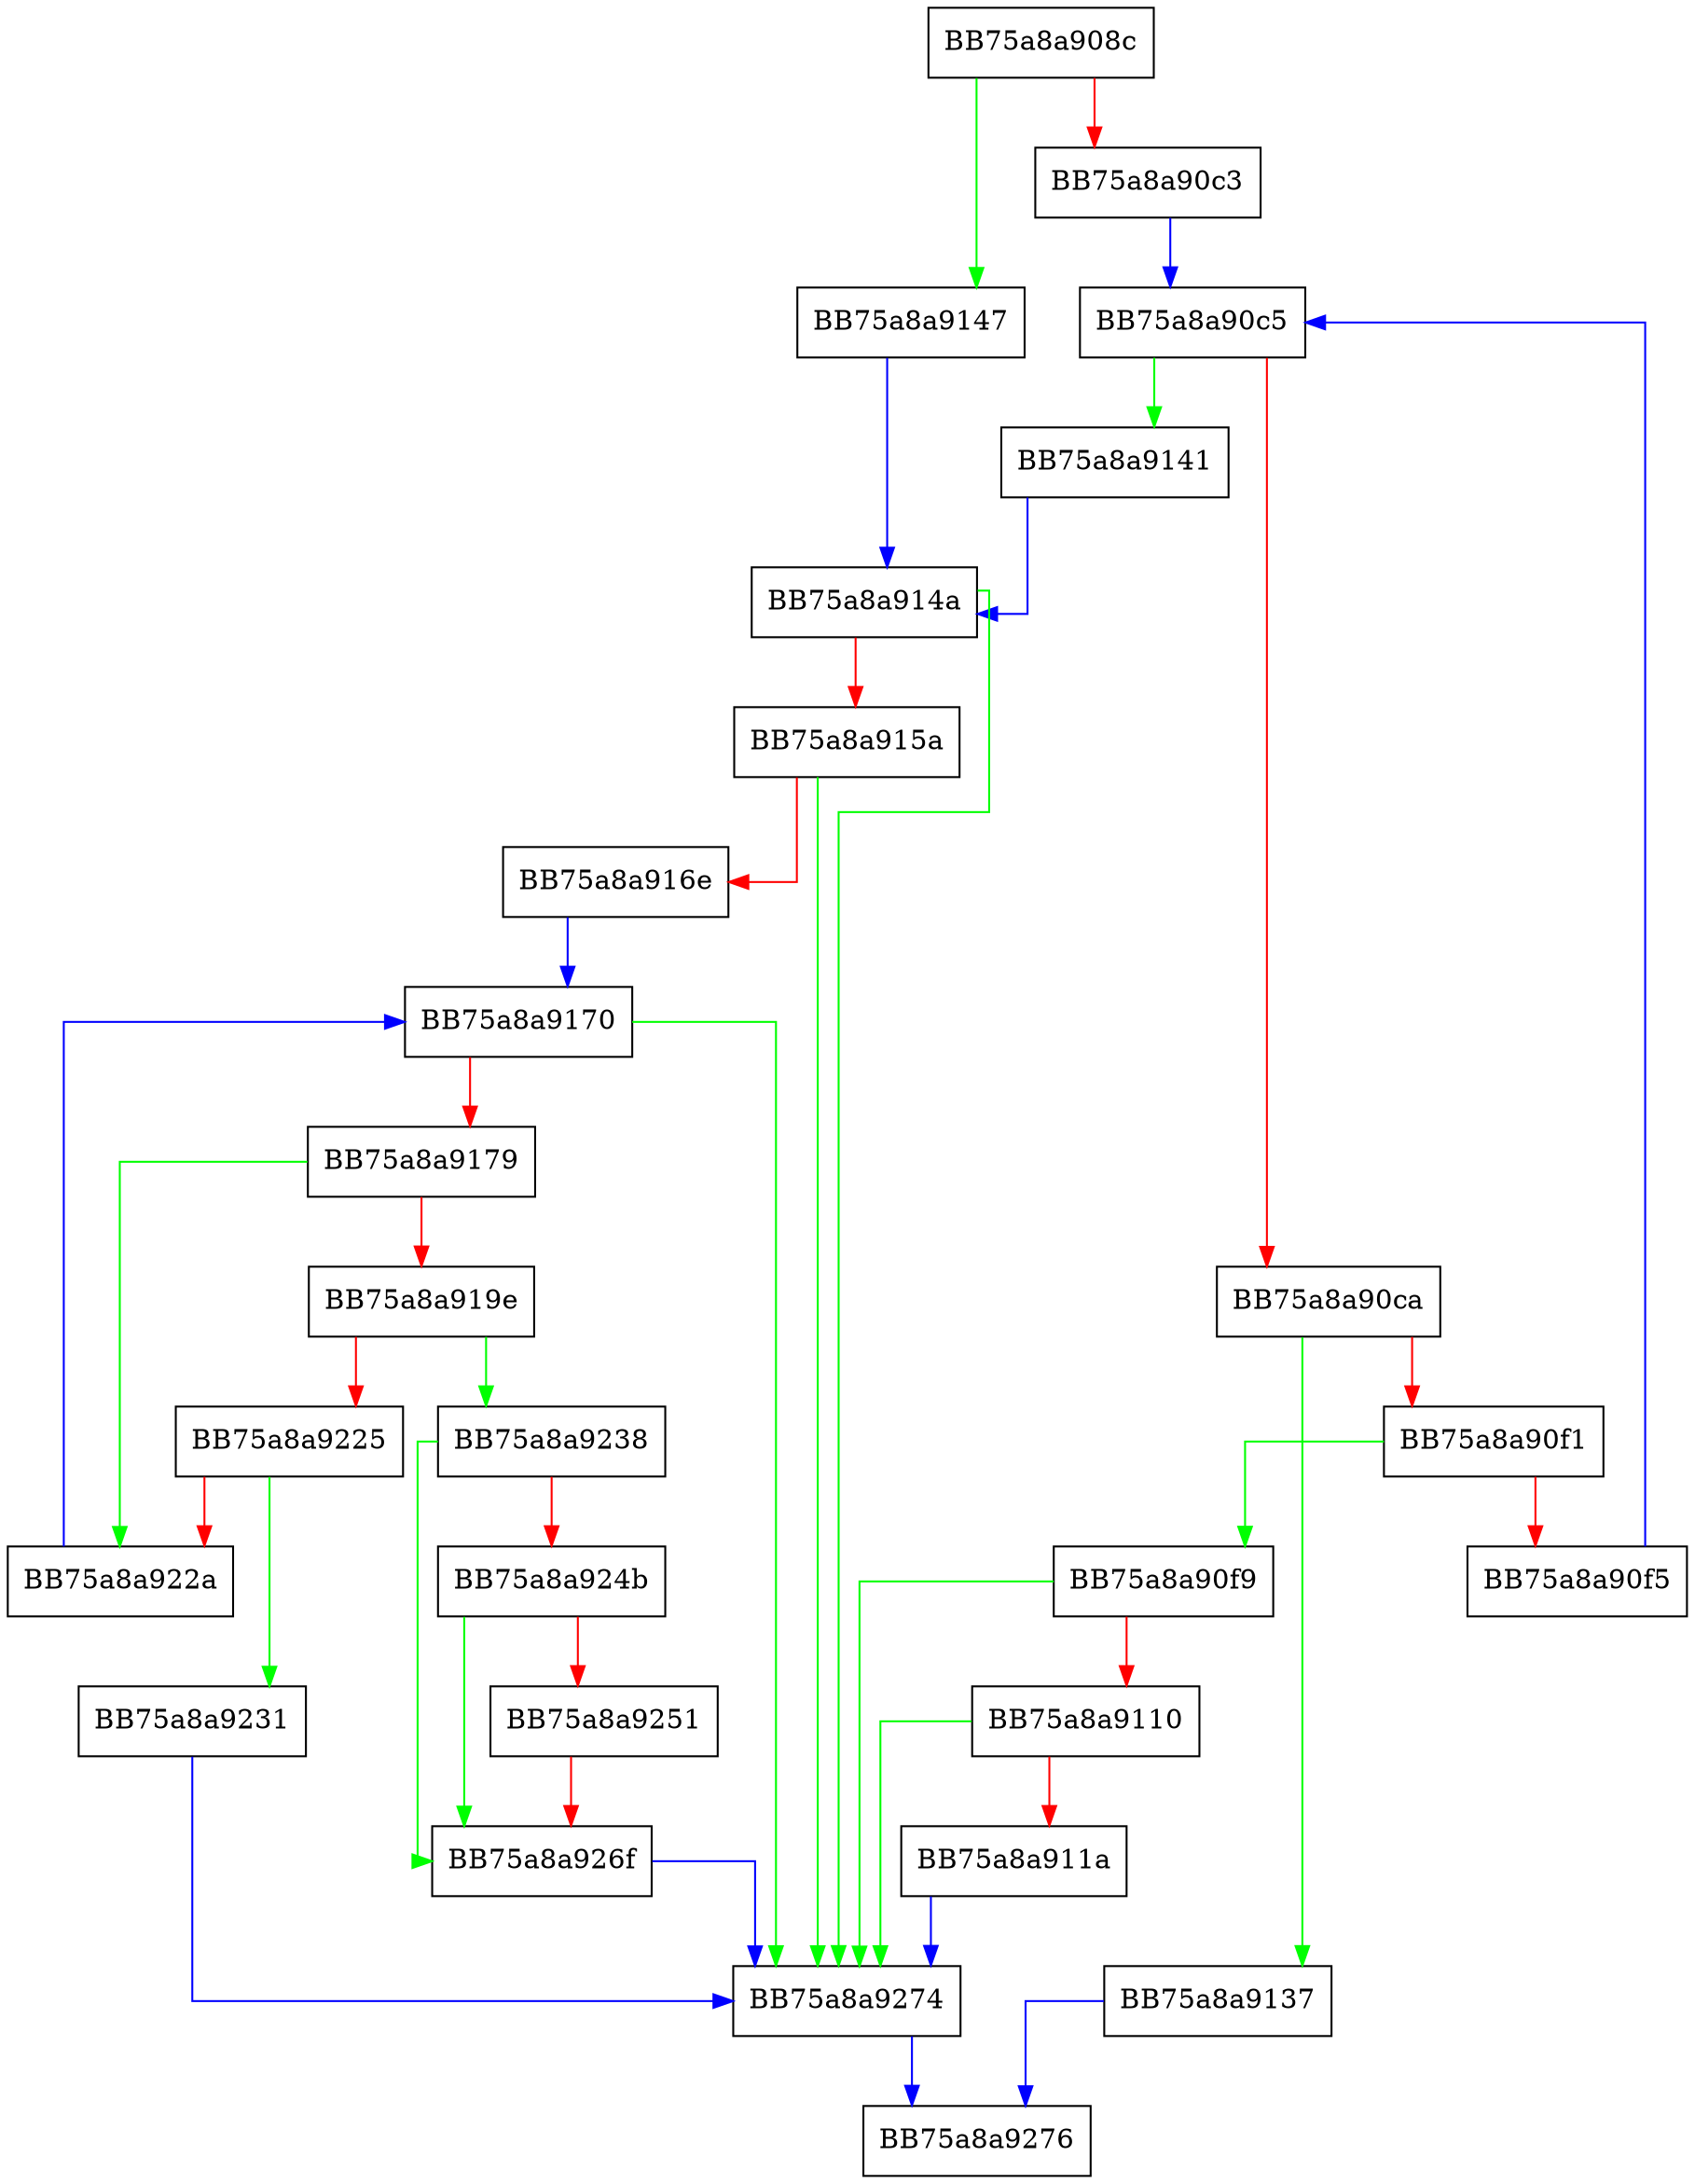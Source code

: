 digraph ResScanFinishUnknown {
  node [shape="box"];
  graph [splines=ortho];
  BB75a8a908c -> BB75a8a9147 [color="green"];
  BB75a8a908c -> BB75a8a90c3 [color="red"];
  BB75a8a90c3 -> BB75a8a90c5 [color="blue"];
  BB75a8a90c5 -> BB75a8a9141 [color="green"];
  BB75a8a90c5 -> BB75a8a90ca [color="red"];
  BB75a8a90ca -> BB75a8a9137 [color="green"];
  BB75a8a90ca -> BB75a8a90f1 [color="red"];
  BB75a8a90f1 -> BB75a8a90f9 [color="green"];
  BB75a8a90f1 -> BB75a8a90f5 [color="red"];
  BB75a8a90f5 -> BB75a8a90c5 [color="blue"];
  BB75a8a90f9 -> BB75a8a9274 [color="green"];
  BB75a8a90f9 -> BB75a8a9110 [color="red"];
  BB75a8a9110 -> BB75a8a9274 [color="green"];
  BB75a8a9110 -> BB75a8a911a [color="red"];
  BB75a8a911a -> BB75a8a9274 [color="blue"];
  BB75a8a9137 -> BB75a8a9276 [color="blue"];
  BB75a8a9141 -> BB75a8a914a [color="blue"];
  BB75a8a9147 -> BB75a8a914a [color="blue"];
  BB75a8a914a -> BB75a8a9274 [color="green"];
  BB75a8a914a -> BB75a8a915a [color="red"];
  BB75a8a915a -> BB75a8a9274 [color="green"];
  BB75a8a915a -> BB75a8a916e [color="red"];
  BB75a8a916e -> BB75a8a9170 [color="blue"];
  BB75a8a9170 -> BB75a8a9274 [color="green"];
  BB75a8a9170 -> BB75a8a9179 [color="red"];
  BB75a8a9179 -> BB75a8a922a [color="green"];
  BB75a8a9179 -> BB75a8a919e [color="red"];
  BB75a8a919e -> BB75a8a9238 [color="green"];
  BB75a8a919e -> BB75a8a9225 [color="red"];
  BB75a8a9225 -> BB75a8a9231 [color="green"];
  BB75a8a9225 -> BB75a8a922a [color="red"];
  BB75a8a922a -> BB75a8a9170 [color="blue"];
  BB75a8a9231 -> BB75a8a9274 [color="blue"];
  BB75a8a9238 -> BB75a8a926f [color="green"];
  BB75a8a9238 -> BB75a8a924b [color="red"];
  BB75a8a924b -> BB75a8a926f [color="green"];
  BB75a8a924b -> BB75a8a9251 [color="red"];
  BB75a8a9251 -> BB75a8a926f [color="red"];
  BB75a8a926f -> BB75a8a9274 [color="blue"];
  BB75a8a9274 -> BB75a8a9276 [color="blue"];
}
